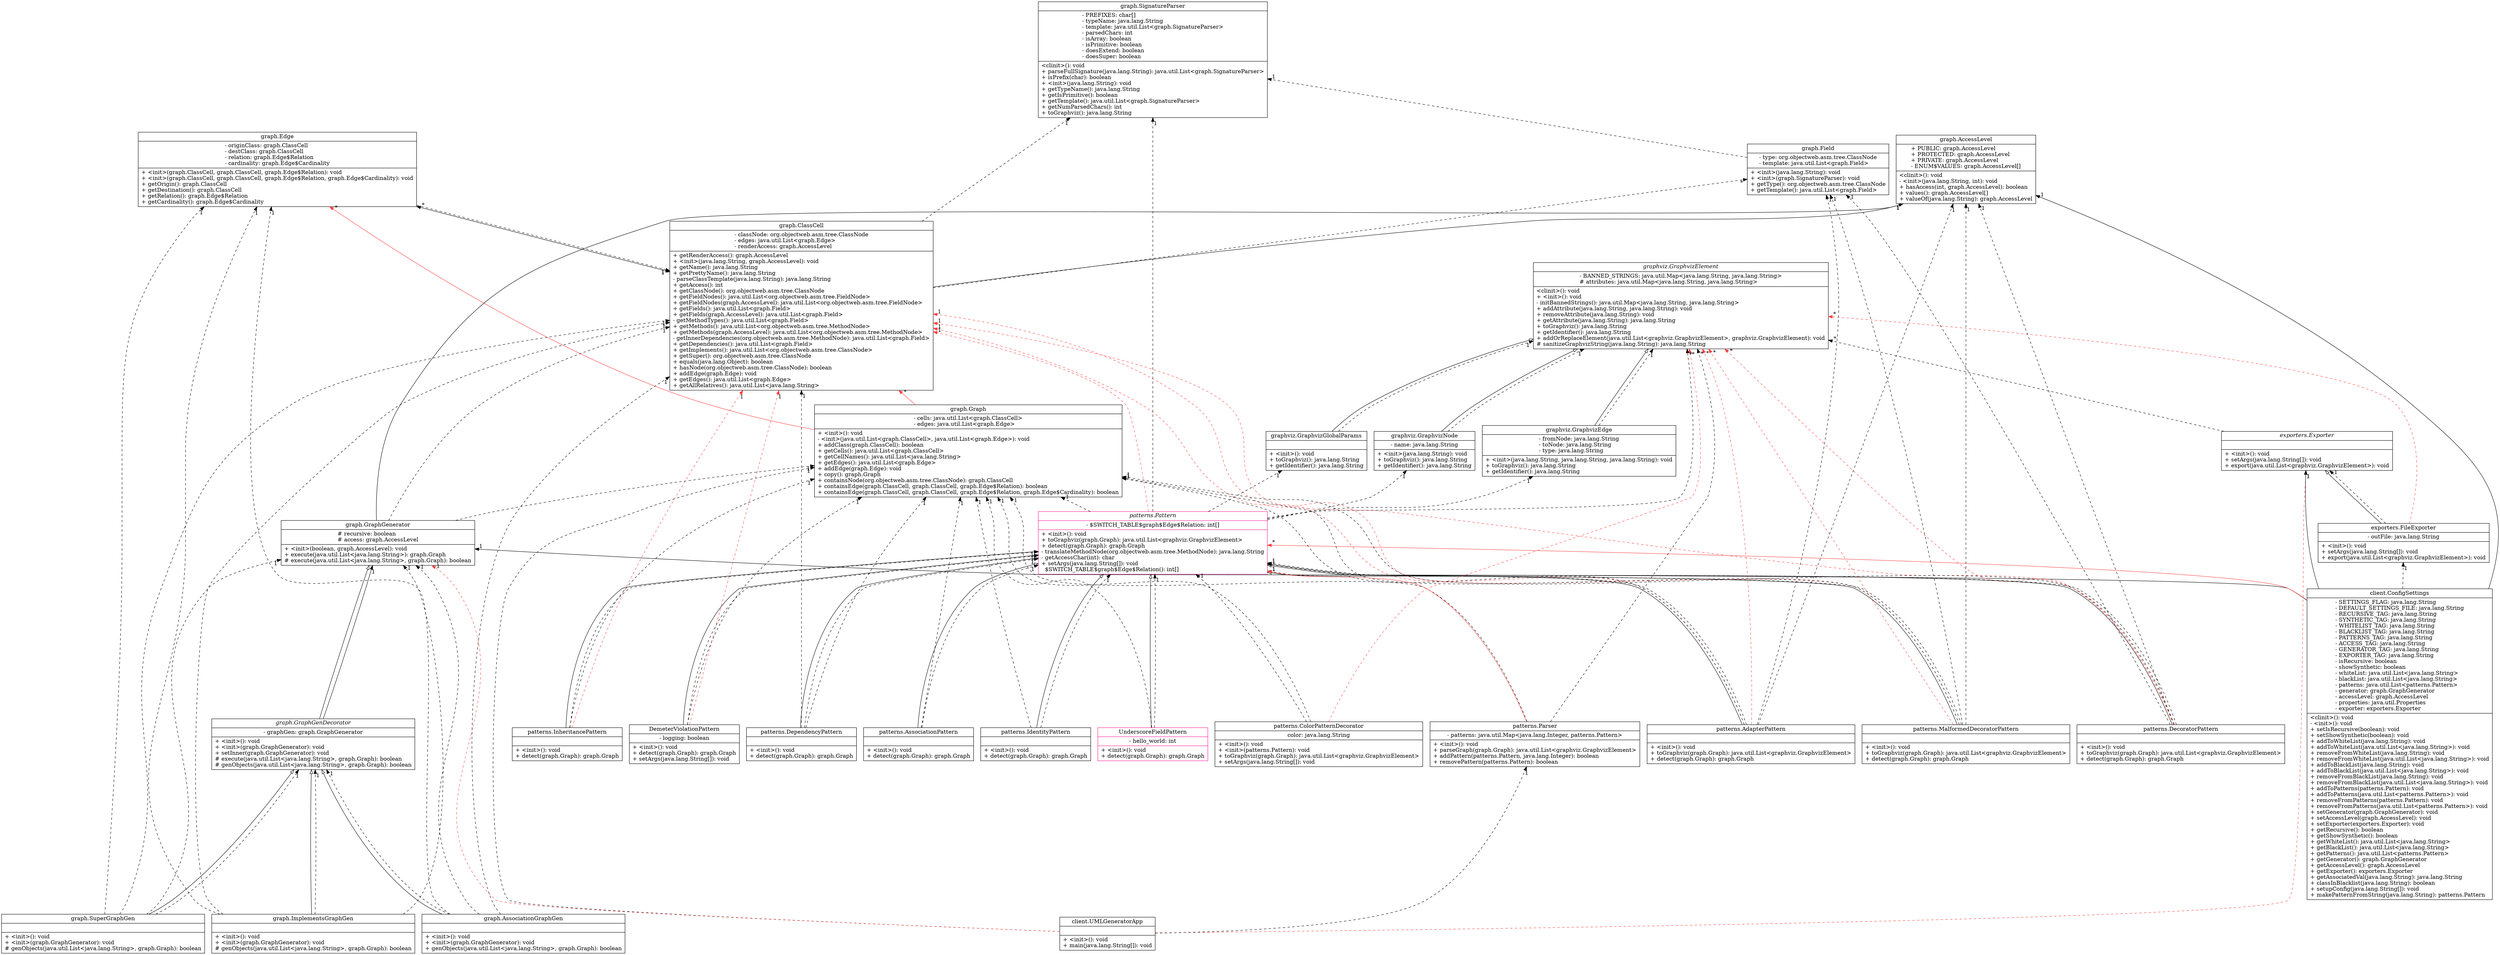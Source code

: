digraph uml {
"DemeterViolationPattern" [
	shape = "record",
	label = <{DemeterViolationPattern|- logging: boolean<br align="left"/>|+ &lt;init&gt;(): void<br align="left"/>+ detect(graph.Graph): graph.Graph<br align="left"/>+ setArgs(java.lang.String[]): void<br align="left"/>}>
];
"client.UMLGeneratorApp" [
	shape = "record",
	label = <{client.UMLGeneratorApp||+ &lt;init&gt;(): void<br align="left"/>+ main(java.lang.String[]): void<br align="left"/>}>
];
"client.ConfigSettings" [
	shape = "record",
	label = <{client.ConfigSettings|- SETTINGS_FLAG: java.lang.String<br align="left"/>- DEFAULT_SETTINGS_FILE: java.lang.String<br align="left"/>- RECURSIVE_TAG: java.lang.String<br align="left"/>- SYNTHETIC_TAG: java.lang.String<br align="left"/>- WHITELIST_TAG: java.lang.String<br align="left"/>- BLACKLIST_TAG: java.lang.String<br align="left"/>- PATTERNS_TAG: java.lang.String<br align="left"/>- ACCESS_TAG: java.lang.String<br align="left"/>- GENERATOR_TAG: java.lang.String<br align="left"/>- EXPORTER_TAG: java.lang.String<br align="left"/>- isRecursive: boolean<br align="left"/>- showSynthetic: boolean<br align="left"/>- whiteList: java.util.List&lt;java.lang.String&gt;<br align="left"/>- blackList: java.util.List&lt;java.lang.String&gt;<br align="left"/>- patterns: java.util.List&lt;patterns.Pattern&gt;<br align="left"/>- generator: graph.GraphGenerator<br align="left"/>- accessLevel: graph.AccessLevel<br align="left"/>- properties: java.util.Properties<br align="left"/>- exporter: exporters.Exporter<br align="left"/>|  &lt;clinit&gt;(): void<br align="left"/>- &lt;init&gt;(): void<br align="left"/>+ setIsRecursive(boolean): void<br align="left"/>+ setShowSynthetic(boolean): void<br align="left"/>+ addToWhiteList(java.lang.String): void<br align="left"/>+ addToWhiteList(java.util.List&lt;java.lang.String&gt;): void<br align="left"/>+ removeFromWhiteList(java.lang.String): void<br align="left"/>+ removeFromWhiteList(java.util.List&lt;java.lang.String&gt;): void<br align="left"/>+ addToBlackList(java.lang.String): void<br align="left"/>+ addToBlackList(java.util.List&lt;java.lang.String&gt;): void<br align="left"/>+ removeFromBlackList(java.lang.String): void<br align="left"/>+ removeFromBlackList(java.util.List&lt;java.lang.String&gt;): void<br align="left"/>+ addToPatterns(patterns.Pattern): void<br align="left"/>+ addToPatterns(java.util.List&lt;patterns.Pattern&gt;): void<br align="left"/>+ removeFromPatterns(patterns.Pattern): void<br align="left"/>+ removeFromPatterns(java.util.List&lt;patterns.Pattern&gt;): void<br align="left"/>+ setGenerator(graph.GraphGenerator): void<br align="left"/>+ setAccessLevel(graph.AccessLevel): void<br align="left"/>+ setExporter(exporters.Exporter): void<br align="left"/>+ getRecursive(): boolean<br align="left"/>+ getShowSynthetic(): boolean<br align="left"/>+ getWhiteList(): java.util.List&lt;java.lang.String&gt;<br align="left"/>+ getBlackList(): java.util.List&lt;java.lang.String&gt;<br align="left"/>+ getPatterns(): java.util.List&lt;patterns.Pattern&gt;<br align="left"/>+ getGenerator(): graph.GraphGenerator<br align="left"/>+ getAccessLevel(): graph.AccessLevel<br align="left"/>+ getExporter(): exporters.Exporter<br align="left"/>+ getAssociatedVal(java.lang.String): java.lang.String<br align="left"/>+ classInBlacklist(java.lang.String): boolean<br align="left"/>+ setupConfig(java.lang.String[]): void<br align="left"/>+ makePatternFromString(java.lang.String): patterns.Pattern<br align="left"/>}>
];
"exporters.Exporter" [
	shape = "record",
	label = <{<I>exporters.Exporter</I>||+ &lt;init&gt;(): void<br align="left"/>+ setArgs(java.lang.String[]): void<br align="left"/>+ export(java.util.List&lt;graphviz.GraphvizElement&gt;): void<br align="left"/>}>
];
"exporters.FileExporter" [
	shape = "record",
	label = <{exporters.FileExporter|- outFile: java.lang.String<br align="left"/>|+ &lt;init&gt;(): void<br align="left"/>+ setArgs(java.lang.String[]): void<br align="left"/>+ export(java.util.List&lt;graphviz.GraphvizElement&gt;): void<br align="left"/>}>
];
"graph.AccessLevel" [
	shape = "record",
	label = <{graph.AccessLevel|+ PUBLIC: graph.AccessLevel<br align="left"/>+ PROTECTED: graph.AccessLevel<br align="left"/>+ PRIVATE: graph.AccessLevel<br align="left"/>- ENUM$VALUES: graph.AccessLevel[]<br align="left"/>|  &lt;clinit&gt;(): void<br align="left"/>- &lt;init&gt;(java.lang.String, int): void<br align="left"/>+ hasAccess(int, graph.AccessLevel): boolean<br align="left"/>+ values(): graph.AccessLevel[]<br align="left"/>+ valueOf(java.lang.String): graph.AccessLevel<br align="left"/>}>
];
"graph.AssociationGraphGen" [
	shape = "record",
	label = <{graph.AssociationGraphGen||+ &lt;init&gt;(): void<br align="left"/>+ &lt;init&gt;(graph.GraphGenerator): void<br align="left"/>+ genObjects(java.util.List&lt;java.lang.String&gt;, graph.Graph): boolean<br align="left"/>}>
];
"graph.ClassCell" [
	shape = "record",
	label = <{graph.ClassCell|- classNode: org.objectweb.asm.tree.ClassNode<br align="left"/>- edges: java.util.List&lt;graph.Edge&gt;<br align="left"/>- renderAccess: graph.AccessLevel<br align="left"/>|+ getRenderAccess(): graph.AccessLevel<br align="left"/>+ &lt;init&gt;(java.lang.String, graph.AccessLevel): void<br align="left"/>+ getName(): java.lang.String<br align="left"/>+ getPrettyName(): java.lang.String<br align="left"/>- parseClassTemplate(java.lang.String): java.lang.String<br align="left"/>+ getAccess(): int<br align="left"/>+ getClassNode(): org.objectweb.asm.tree.ClassNode<br align="left"/>+ getFieldNodes(): java.util.List&lt;org.objectweb.asm.tree.FieldNode&gt;<br align="left"/>+ getFieldNodes(graph.AccessLevel): java.util.List&lt;org.objectweb.asm.tree.FieldNode&gt;<br align="left"/>+ getFields(): java.util.List&lt;graph.Field&gt;<br align="left"/>+ getFields(graph.AccessLevel): java.util.List&lt;graph.Field&gt;<br align="left"/>- getMethodTypes(): java.util.List&lt;graph.Field&gt;<br align="left"/>+ getMethods(): java.util.List&lt;org.objectweb.asm.tree.MethodNode&gt;<br align="left"/>+ getMethods(graph.AccessLevel): java.util.List&lt;org.objectweb.asm.tree.MethodNode&gt;<br align="left"/>- getInnerDependencies(org.objectweb.asm.tree.MethodNode): java.util.List&lt;graph.Field&gt;<br align="left"/>+ getDependencies(): java.util.List&lt;graph.Field&gt;<br align="left"/>+ getImplements(): java.util.List&lt;org.objectweb.asm.tree.ClassNode&gt;<br align="left"/>+ getSuper(): org.objectweb.asm.tree.ClassNode<br align="left"/>+ equals(java.lang.Object): boolean<br align="left"/>+ hasNode(org.objectweb.asm.tree.ClassNode): boolean<br align="left"/>+ addEdge(graph.Edge): void<br align="left"/>+ getEdges(): java.util.List&lt;graph.Edge&gt;<br align="left"/>+ getAllRelatives(): java.util.List&lt;java.lang.String&gt;<br align="left"/>}>
];
"graph.Edge" [
	shape = "record",
	label = <{graph.Edge|- originClass: graph.ClassCell<br align="left"/>- destClass: graph.ClassCell<br align="left"/>- relation: graph.Edge$Relation<br align="left"/>- cardinality: graph.Edge$Cardinality<br align="left"/>|+ &lt;init&gt;(graph.ClassCell, graph.ClassCell, graph.Edge$Relation): void<br align="left"/>+ &lt;init&gt;(graph.ClassCell, graph.ClassCell, graph.Edge$Relation, graph.Edge$Cardinality): void<br align="left"/>+ getOrigin(): graph.ClassCell<br align="left"/>+ getDestination(): graph.ClassCell<br align="left"/>+ getRelation(): graph.Edge$Relation<br align="left"/>+ getCardinality(): graph.Edge$Cardinality<br align="left"/>}>
];
"graph.Field" [
	shape = "record",
	label = <{graph.Field|- type: org.objectweb.asm.tree.ClassNode<br align="left"/>- template: java.util.List&lt;graph.Field&gt;<br align="left"/>|+ &lt;init&gt;(java.lang.String): void<br align="left"/>+ &lt;init&gt;(graph.SignatureParser): void<br align="left"/>+ getType(): org.objectweb.asm.tree.ClassNode<br align="left"/>+ getTemplate(): java.util.List&lt;graph.Field&gt;<br align="left"/>}>
];
"graph.Graph" [
	shape = "record",
	label = <{graph.Graph|- cells: java.util.List&lt;graph.ClassCell&gt;<br align="left"/>- edges: java.util.List&lt;graph.Edge&gt;<br align="left"/>|+ &lt;init&gt;(): void<br align="left"/>- &lt;init&gt;(java.util.List&lt;graph.ClassCell&gt;, java.util.List&lt;graph.Edge&gt;): void<br align="left"/>+ addClass(graph.ClassCell): boolean<br align="left"/>+ getCells(): java.util.List&lt;graph.ClassCell&gt;<br align="left"/>+ getCellNames(): java.util.List&lt;java.lang.String&gt;<br align="left"/>+ getEdges(): java.util.List&lt;graph.Edge&gt;<br align="left"/>+ addEdge(graph.Edge): void<br align="left"/>+ copy(): graph.Graph<br align="left"/>+ containsNode(org.objectweb.asm.tree.ClassNode): graph.ClassCell<br align="left"/>+ containsEdge(graph.ClassCell, graph.ClassCell, graph.Edge$Relation): boolean<br align="left"/>+ containsEdge(graph.ClassCell, graph.ClassCell, graph.Edge$Relation, graph.Edge$Cardinality): boolean<br align="left"/>}>
];
"graph.GraphGenDecorator" [
	shape = "record",
	label = <{<I>graph.GraphGenDecorator</I>|- graphGen: graph.GraphGenerator<br align="left"/>|+ &lt;init&gt;(): void<br align="left"/>+ &lt;init&gt;(graph.GraphGenerator): void<br align="left"/>+ setInner(graph.GraphGenerator): void<br align="left"/># execute(java.util.List&lt;java.lang.String&gt;, graph.Graph): boolean<br align="left"/># genObjects(java.util.List&lt;java.lang.String&gt;, graph.Graph): boolean<br align="left"/>}>
];
"graph.GraphGenerator" [
	shape = "record",
	label = <{graph.GraphGenerator|# recursive: boolean<br align="left"/># access: graph.AccessLevel<br align="left"/>|+ &lt;init&gt;(boolean, graph.AccessLevel): void<br align="left"/>+ execute(java.util.List&lt;java.lang.String&gt;): graph.Graph<br align="left"/># execute(java.util.List&lt;java.lang.String&gt;, graph.Graph): boolean<br align="left"/>}>
];
"graph.ImplementsGraphGen" [
	shape = "record",
	label = <{graph.ImplementsGraphGen||+ &lt;init&gt;(): void<br align="left"/>+ &lt;init&gt;(graph.GraphGenerator): void<br align="left"/># genObjects(java.util.List&lt;java.lang.String&gt;, graph.Graph): boolean<br align="left"/>}>
];
"graph.SignatureParser" [
	shape = "record",
	label = <{graph.SignatureParser|- PREFIXES: char[]<br align="left"/>- typeName: java.lang.String<br align="left"/>- template: java.util.List&lt;graph.SignatureParser&gt;<br align="left"/>- parsedChars: int<br align="left"/>- isArray: boolean<br align="left"/>- isPrimitive: boolean<br align="left"/>- doesExtend: boolean<br align="left"/>- doesSuper: boolean<br align="left"/>|  &lt;clinit&gt;(): void<br align="left"/>+ parseFullSignature(java.lang.String): java.util.List&lt;graph.SignatureParser&gt;<br align="left"/>+ isPrefix(char): boolean<br align="left"/>+ &lt;init&gt;(java.lang.String): void<br align="left"/>+ getTypeName(): java.lang.String<br align="left"/>+ getIsPrimitive(): boolean<br align="left"/>+ getTemplate(): java.util.List&lt;graph.SignatureParser&gt;<br align="left"/>+ getNumParsedChars(): int<br align="left"/>+ toGraphviz(): java.lang.String<br align="left"/>}>
];
"graph.SuperGraphGen" [
	shape = "record",
	label = <{graph.SuperGraphGen||+ &lt;init&gt;(): void<br align="left"/>+ &lt;init&gt;(graph.GraphGenerator): void<br align="left"/># genObjects(java.util.List&lt;java.lang.String&gt;, graph.Graph): boolean<br align="left"/>}>
];
"graphviz.GraphvizEdge" [
	shape = "record",
	label = <{graphviz.GraphvizEdge|- fromNode: java.lang.String<br align="left"/>- toNode: java.lang.String<br align="left"/>- type: java.lang.String<br align="left"/>|+ &lt;init&gt;(java.lang.String, java.lang.String, java.lang.String): void<br align="left"/>+ toGraphviz(): java.lang.String<br align="left"/>+ getIdentifier(): java.lang.String<br align="left"/>}>
];
"graphviz.GraphvizElement" [
	shape = "record",
	label = <{<I>graphviz.GraphvizElement</I>|- BANNED_STRINGS: java.util.Map&lt;java.lang.String, java.lang.String&gt;<br align="left"/># attributes: java.util.Map&lt;java.lang.String, java.lang.String&gt;<br align="left"/>|  &lt;clinit&gt;(): void<br align="left"/>+ &lt;init&gt;(): void<br align="left"/>- initBannedStrings(): java.util.Map&lt;java.lang.String, java.lang.String&gt;<br align="left"/>+ addAttribute(java.lang.String, java.lang.String): void<br align="left"/>+ removeAttribute(java.lang.String): void<br align="left"/>+ getAttribute(java.lang.String): java.lang.String<br align="left"/>+ toGraphviz(): java.lang.String<br align="left"/>+ getIdentifier(): java.lang.String<br align="left"/>+ addOrReplaceElement(java.util.List&lt;graphviz.GraphvizElement&gt;, graphviz.GraphvizElement): void<br align="left"/># sanitizeGraphvizString(java.lang.String): java.lang.String<br align="left"/>}>
];
"graphviz.GraphvizGlobalParams" [
	shape = "record",
	label = <{graphviz.GraphvizGlobalParams||+ &lt;init&gt;(): void<br align="left"/>+ toGraphviz(): java.lang.String<br align="left"/>+ getIdentifier(): java.lang.String<br align="left"/>}>
];
"graphviz.GraphvizNode" [
	shape = "record",
	label = <{graphviz.GraphvizNode|- name: java.lang.String<br align="left"/>|+ &lt;init&gt;(java.lang.String): void<br align="left"/>+ toGraphviz(): java.lang.String<br align="left"/>+ getIdentifier(): java.lang.String<br align="left"/>}>
];
"patterns.AdapterPattern" [
	shape = "record",
	label = <{patterns.AdapterPattern||+ &lt;init&gt;(): void<br align="left"/>+ toGraphviz(graph.Graph): java.util.List&lt;graphviz.GraphvizElement&gt;<br align="left"/>+ detect(graph.Graph): graph.Graph<br align="left"/>}>
];
"patterns.AssociationPattern" [
	shape = "record",
	label = <{patterns.AssociationPattern||+ &lt;init&gt;(): void<br align="left"/>+ detect(graph.Graph): graph.Graph<br align="left"/>}>
];
"patterns.DecoratorPattern" [
	shape = "record",
	label = <{patterns.DecoratorPattern||+ &lt;init&gt;(): void<br align="left"/>+ toGraphviz(graph.Graph): java.util.List&lt;graphviz.GraphvizElement&gt;<br align="left"/>+ detect(graph.Graph): graph.Graph<br align="left"/>}>
];
"patterns.DependencyPattern" [
	shape = "record",
	label = <{patterns.DependencyPattern||+ &lt;init&gt;(): void<br align="left"/>+ detect(graph.Graph): graph.Graph<br align="left"/>}>
];
"patterns.IdentityPattern" [
	shape = "record",
	label = <{patterns.IdentityPattern||+ &lt;init&gt;(): void<br align="left"/>+ detect(graph.Graph): graph.Graph<br align="left"/>}>
];
"patterns.InheritancePattern" [
	shape = "record",
	label = <{patterns.InheritancePattern||+ &lt;init&gt;(): void<br align="left"/>+ detect(graph.Graph): graph.Graph<br align="left"/>}>
];
"patterns.MalformedDecoratorPattern" [
	shape = "record",
	label = <{patterns.MalformedDecoratorPattern||+ &lt;init&gt;(): void<br align="left"/>+ toGraphviz(graph.Graph): java.util.List&lt;graphviz.GraphvizElement&gt;<br align="left"/>+ detect(graph.Graph): graph.Graph<br align="left"/>}>
];
"patterns.ColorPatternDecorator" [
	shape = "record",
	label = <{patterns.ColorPatternDecorator|  color: java.lang.String<br align="left"/>|+ &lt;init&gt;(): void<br align="left"/>+ &lt;init&gt;(patterns.Pattern): void<br align="left"/>+ toGraphviz(graph.Graph): java.util.List&lt;graphviz.GraphvizElement&gt;<br align="left"/>+ setArgs(java.lang.String[]): void<br align="left"/>}>
];
"patterns.Parser" [
	shape = "record",
	label = <{patterns.Parser|- patterns: java.util.Map&lt;java.lang.Integer, patterns.Pattern&gt;<br align="left"/>|+ &lt;init&gt;(): void<br align="left"/>+ parseGraph(graph.Graph): java.util.List&lt;graphviz.GraphvizElement&gt;<br align="left"/>+ addPattern(patterns.Pattern, java.lang.Integer): boolean<br align="left"/>+ removePattern(patterns.Pattern): boolean<br align="left"/>}>
];
"DemeterViolationPattern" -> "patterns.Pattern"[
	arrowhead = "onormal"
];
"UnderscoreFieldPattern" -> "patterns.Pattern"[
	arrowhead = "onormal"
];
"exporters.FileExporter" -> "exporters.Exporter"[
	arrowhead = "onormal"
];
"graph.AssociationGraphGen" -> "graph.GraphGenDecorator"[
	arrowhead = "onormal"
];
"graph.GraphGenDecorator" -> "graph.GraphGenerator"[
	arrowhead = "onormal"
];
"graph.ImplementsGraphGen" -> "graph.GraphGenDecorator"[
	arrowhead = "onormal"
];
"graph.SuperGraphGen" -> "graph.GraphGenDecorator"[
	arrowhead = "onormal"
];
"graphviz.GraphvizEdge" -> "graphviz.GraphvizElement"[
	arrowhead = "onormal"
];
"graphviz.GraphvizGlobalParams" -> "graphviz.GraphvizElement"[
	arrowhead = "onormal"
];
"graphviz.GraphvizNode" -> "graphviz.GraphvizElement"[
	arrowhead = "onormal"
];
"patterns.AdapterPattern" -> "patterns.Pattern"[
	arrowhead = "onormal"
];
"patterns.AssociationPattern" -> "patterns.Pattern"[
	arrowhead = "onormal"
];
"patterns.DecoratorPattern" -> "patterns.Pattern"[
	arrowhead = "onormal"
];
"patterns.DependencyPattern" -> "patterns.Pattern"[
	arrowhead = "onormal"
];
"patterns.IdentityPattern" -> "patterns.Pattern"[
	arrowhead = "onormal"
];
"patterns.InheritancePattern" -> "patterns.Pattern"[
	arrowhead = "onormal"
];
"patterns.MalformedDecoratorPattern" -> "patterns.Pattern"[
	arrowhead = "onormal"
];
"client.ConfigSettings" -> "graph.GraphGenerator"[
	headlabel = "1",
	labeldistance = 1.7
];
"client.ConfigSettings" -> "graph.AccessLevel"[
	headlabel = "1",
	labeldistance = 1.7
];
"client.ConfigSettings" -> "exporters.Exporter"[
	headlabel = "1",
	labeldistance = 1.7
];
"graph.ClassCell" -> "graph.AccessLevel"[
	headlabel = "1",
	labeldistance = 1.7
];
"graph.ClassCell" -> "graph.Edge"[
	headlabel = "*",
	labeldistance = 1.7,
	taillabel = "1",
	dir = "both"
];
"graph.GraphGenDecorator" -> "graph.GraphGenerator"[
	headlabel = "1",
	labeldistance = 1.7
];
"graph.GraphGenerator" -> "graph.AccessLevel"[
	headlabel = "1",
	labeldistance = 1.7
];
"DemeterViolationPattern" -> "patterns.Pattern"[
	headlabel = "1",
	labeldistance = 1.7,
	style = "dashed"
];
"DemeterViolationPattern" -> "graph.Graph"[
	headlabel = "1",
	labeldistance = 1.7,
	style = "dashed"
];
"UnderscoreFieldPattern" -> "patterns.Pattern"[
	headlabel = "1",
	labeldistance = 1.7,
	style = "dashed"
];
"UnderscoreFieldPattern" -> "graph.Graph"[
	headlabel = "1",
	labeldistance = 1.7,
	style = "dashed"
];
"client.UMLGeneratorApp" -> "graph.Graph"[
	headlabel = "1",
	labeldistance = 1.7,
	style = "dashed"
];
"client.UMLGeneratorApp" -> "patterns.Parser"[
	headlabel = "1",
	labeldistance = 1.7,
	style = "dashed"
];
"client.ConfigSettings" -> "exporters.FileExporter"[
	headlabel = "1",
	labeldistance = 1.7,
	style = "dashed"
];
"exporters.Exporter" -> "graphviz.GraphvizElement"[
	headlabel = "*",
	labeldistance = 1.7,
	style = "dashed"
];
"exporters.FileExporter" -> "exporters.Exporter"[
	headlabel = "1",
	labeldistance = 1.7,
	style = "dashed"
];
"graph.AssociationGraphGen" -> "graph.GraphGenDecorator"[
	headlabel = "1",
	labeldistance = 1.7,
	style = "dashed"
];
"graph.AssociationGraphGen" -> "graph.ClassCell"[
	headlabel = "1",
	labeldistance = 1.7,
	style = "dashed"
];
"graph.AssociationGraphGen" -> "graph.Edge"[
	headlabel = "1",
	labeldistance = 1.7,
	style = "dashed"
];
"graph.AssociationGraphGen" -> "graph.GraphGenerator"[
	headlabel = "1",
	labeldistance = 1.7,
	style = "dashed"
];
"graph.ClassCell" -> "graph.SignatureParser"[
	headlabel = "1",
	labeldistance = 1.7,
	style = "dashed"
];
"graph.ClassCell" -> "graph.Field"[
	headlabel = "*",
	labeldistance = 1.7,
	style = "dashed"
];
"graph.Edge" -> "graph.ClassCell"[
	headlabel = "1",
	labeldistance = 1.7,
	style = "dashed"
];
"graph.Field" -> "graph.SignatureParser"[
	headlabel = "1",
	labeldistance = 1.7,
	style = "dashed"
];
"graph.GraphGenerator" -> "graph.Graph"[
	headlabel = "1",
	labeldistance = 1.7,
	style = "dashed"
];
"graph.GraphGenerator" -> "graph.ClassCell"[
	headlabel = "1",
	labeldistance = 1.7,
	style = "dashed"
];
"graph.ImplementsGraphGen" -> "graph.GraphGenDecorator"[
	headlabel = "1",
	labeldistance = 1.7,
	style = "dashed"
];
"graph.ImplementsGraphGen" -> "graph.ClassCell"[
	headlabel = "1",
	labeldistance = 1.7,
	style = "dashed"
];
"graph.ImplementsGraphGen" -> "graph.Edge"[
	headlabel = "1",
	labeldistance = 1.7,
	style = "dashed"
];
"graph.ImplementsGraphGen" -> "graph.GraphGenerator"[
	headlabel = "1",
	labeldistance = 1.7,
	style = "dashed"
];
"graph.SuperGraphGen" -> "graph.GraphGenDecorator"[
	headlabel = "1",
	labeldistance = 1.7,
	style = "dashed"
];
"graph.SuperGraphGen" -> "graph.ClassCell"[
	headlabel = "1",
	labeldistance = 1.7,
	style = "dashed"
];
"graph.SuperGraphGen" -> "graph.Edge"[
	headlabel = "1",
	labeldistance = 1.7,
	style = "dashed"
];
"graph.SuperGraphGen" -> "graph.GraphGenerator"[
	headlabel = "1",
	labeldistance = 1.7,
	style = "dashed"
];
"graphviz.GraphvizEdge" -> "graphviz.GraphvizElement"[
	headlabel = "1",
	labeldistance = 1.7,
	style = "dashed"
];
"graphviz.GraphvizGlobalParams" -> "graphviz.GraphvizElement"[
	headlabel = "1",
	labeldistance = 1.7,
	style = "dashed"
];
"graphviz.GraphvizNode" -> "graphviz.GraphvizElement"[
	headlabel = "1",
	labeldistance = 1.7,
	style = "dashed"
];
"patterns.AdapterPattern" -> "patterns.Pattern"[
	headlabel = "1",
	labeldistance = 1.7,
	style = "dashed"
];
"patterns.AdapterPattern" -> "graph.Graph"[
	headlabel = "1",
	labeldistance = 1.7,
	style = "dashed"
];
"patterns.AdapterPattern" -> "graph.Field"[
	headlabel = "1",
	labeldistance = 1.7,
	style = "dashed"
];
"patterns.AdapterPattern" -> "graph.AccessLevel"[
	headlabel = "1",
	labeldistance = 1.7,
	style = "dashed"
];
"patterns.AssociationPattern" -> "patterns.Pattern"[
	headlabel = "1",
	labeldistance = 1.7,
	style = "dashed"
];
"patterns.AssociationPattern" -> "graph.Graph"[
	headlabel = "1",
	labeldistance = 1.7,
	style = "dashed"
];
"patterns.DecoratorPattern" -> "patterns.Pattern"[
	headlabel = "1",
	labeldistance = 1.7,
	style = "dashed"
];
"patterns.DecoratorPattern" -> "graph.Graph"[
	headlabel = "1",
	labeldistance = 1.7,
	style = "dashed"
];
"patterns.DecoratorPattern" -> "graph.AccessLevel"[
	headlabel = "1",
	labeldistance = 1.7,
	style = "dashed"
];
"patterns.DecoratorPattern" -> "graph.Field"[
	headlabel = "1",
	labeldistance = 1.7,
	style = "dashed"
];
"patterns.DependencyPattern" -> "patterns.Pattern"[
	headlabel = "1",
	labeldistance = 1.7,
	style = "dashed"
];
"patterns.DependencyPattern" -> "graph.Graph"[
	headlabel = "1",
	labeldistance = 1.7,
	style = "dashed"
];
"patterns.DependencyPattern" -> "graph.ClassCell"[
	headlabel = "1",
	labeldistance = 1.7,
	style = "dashed"
];
"patterns.IdentityPattern" -> "patterns.Pattern"[
	headlabel = "1",
	labeldistance = 1.7,
	style = "dashed"
];
"patterns.IdentityPattern" -> "graph.Graph"[
	headlabel = "1",
	labeldistance = 1.7,
	style = "dashed"
];
"patterns.InheritancePattern" -> "patterns.Pattern"[
	headlabel = "1",
	labeldistance = 1.7,
	style = "dashed"
];
"patterns.InheritancePattern" -> "graph.Graph"[
	headlabel = "1",
	labeldistance = 1.7,
	style = "dashed"
];
"patterns.MalformedDecoratorPattern" -> "patterns.Pattern"[
	headlabel = "1",
	labeldistance = 1.7,
	style = "dashed"
];
"patterns.MalformedDecoratorPattern" -> "graph.Graph"[
	headlabel = "1",
	labeldistance = 1.7,
	style = "dashed"
];
"patterns.MalformedDecoratorPattern" -> "graph.AccessLevel"[
	headlabel = "1",
	labeldistance = 1.7,
	style = "dashed"
];
"patterns.MalformedDecoratorPattern" -> "graph.Field"[
	headlabel = "1",
	labeldistance = 1.7,
	style = "dashed"
];
"patterns.ColorPatternDecorator" -> "patterns.Pattern"[
	headlabel = "1",
	labeldistance = 1.7,
	style = "dashed"
];
"patterns.ColorPatternDecorator" -> "graph.Graph"[
	headlabel = "1",
	labeldistance = 1.7,
	style = "dashed"
];
"patterns.Parser" -> "graph.Graph"[
	headlabel = "1",
	labeldistance = 1.7,
	style = "dashed"
];
"patterns.Parser" -> "graphviz.GraphvizElement"[
	headlabel = "*",
	labeldistance = 1.7,
	style = "dashed"
];
"patterns.Pattern" -> "graphviz.GraphvizGlobalParams"[
	headlabel = "1",
	labeldistance = 1.7,
	style = "dashed"
];
"patterns.Pattern" -> "graphviz.GraphvizNode"[
	headlabel = "1",
	labeldistance = 1.7,
	style = "dashed"
];
"patterns.Pattern" -> "graph.SignatureParser"[
	headlabel = "1",
	labeldistance = 1.7,
	style = "dashed"
];
"patterns.Pattern" -> "graphviz.GraphvizEdge"[
	headlabel = "1",
	labeldistance = 1.7,
	style = "dashed"
];
"patterns.Pattern" -> "graph.Graph"[
	headlabel = "1",
	labeldistance = 1.7,
	style = "dashed"
];
"patterns.Pattern" -> "graphviz.GraphvizElement"[
	headlabel = "*",
	labeldistance = 1.7,
	style = "dashed"
];
"UnderscoreFieldPattern" [
	shape = "record",
	color = "deeppink",
	label = <{UnderscoreFieldPattern|- hello_world: int<br align="left"/>|+ &lt;init&gt;(): void<br align="left"/>+ detect(graph.Graph): graph.Graph<br align="left"/>}>
];
"patterns.Pattern" [
	shape = "record",
	color = "deeppink",
	label = <{<I>patterns.Pattern</I>|- $SWITCH_TABLE$graph$Edge$Relation: int[]<br align="left"/>|+ &lt;init&gt;(): void<br align="left"/>+ toGraphviz(graph.Graph): java.util.List&lt;graphviz.GraphvizElement&gt;<br align="left"/>+ detect(graph.Graph): graph.Graph<br align="left"/>- translateMethodNode(org.objectweb.asm.tree.MethodNode): java.lang.String<br align="left"/>- getAccessChar(int): char<br align="left"/>+ setArgs(java.lang.String[]): void<br align="left"/>  $SWITCH_TABLE$graph$Edge$Relation(): int[]<br align="left"/>}>
];
color = "brown1";
rankdir = BT;
"DemeterViolationPattern" -> "graph.ClassCell"[
	headlabel = "1",
	color = "brown1",
	labeldistance = 1.7,
	style = "dashed"
];
"client.UMLGeneratorApp" -> "graph.GraphGenerator"[
	headlabel = "1",
	color = "brown1",
	labeldistance = 1.7,
	style = "dashed"
];
"client.UMLGeneratorApp" -> "exporters.Exporter"[
	headlabel = "1",
	color = "brown1",
	labeldistance = 1.7,
	style = "dashed"
];
"client.ConfigSettings" -> "patterns.Pattern"[
	headlabel = "*",
	color = "brown1",
	labeldistance = 1.7
];
"exporters.FileExporter" -> "graphviz.GraphvizElement"[
	headlabel = "*",
	color = "brown1",
	labeldistance = 1.7,
	style = "dashed"
];
"graph.Graph" -> "graph.ClassCell"[
	headlabel = "*",
	color = "brown1",
	labeldistance = 1.7
];
"graph.Graph" -> "graph.Edge"[
	headlabel = "*",
	color = "brown1",
	labeldistance = 1.7
];
"patterns.AdapterPattern" -> "graph.ClassCell"[
	headlabel = "1",
	color = "brown1",
	labeldistance = 1.7,
	style = "dashed"
];
"patterns.AdapterPattern" -> "graphviz.GraphvizElement"[
	headlabel = "*",
	color = "brown1",
	labeldistance = 1.7,
	style = "dashed"
];
"patterns.DecoratorPattern" -> "graph.ClassCell"[
	headlabel = "1",
	color = "brown1",
	labeldistance = 1.7,
	style = "dashed"
];
"patterns.DecoratorPattern" -> "graphviz.GraphvizElement"[
	headlabel = "*",
	color = "brown1",
	labeldistance = 1.7,
	style = "dashed"
];
"patterns.InheritancePattern" -> "graph.ClassCell"[
	headlabel = "1",
	color = "brown1",
	labeldistance = 1.7,
	style = "dashed"
];
"patterns.MalformedDecoratorPattern" -> "graph.ClassCell"[
	headlabel = "1",
	color = "brown1",
	labeldistance = 1.7,
	style = "dashed"
];
"patterns.MalformedDecoratorPattern" -> "graphviz.GraphvizElement"[
	headlabel = "*",
	color = "brown1",
	labeldistance = 1.7,
	style = "dashed"
];
"patterns.ColorPatternDecorator" -> "graphviz.GraphvizElement"[
	headlabel = "*",
	color = "brown1",
	labeldistance = 1.7,
	style = "dashed"
];
"patterns.Parser" -> "patterns.Pattern"[
	headlabel = "1",
	color = "brown1",
	labeldistance = 1.7
];
"patterns.Pattern" -> "graph.ClassCell"[
	headlabel = "1",
	color = "brown1",
	labeldistance = 1.7,
	style = "dashed"
];
}
